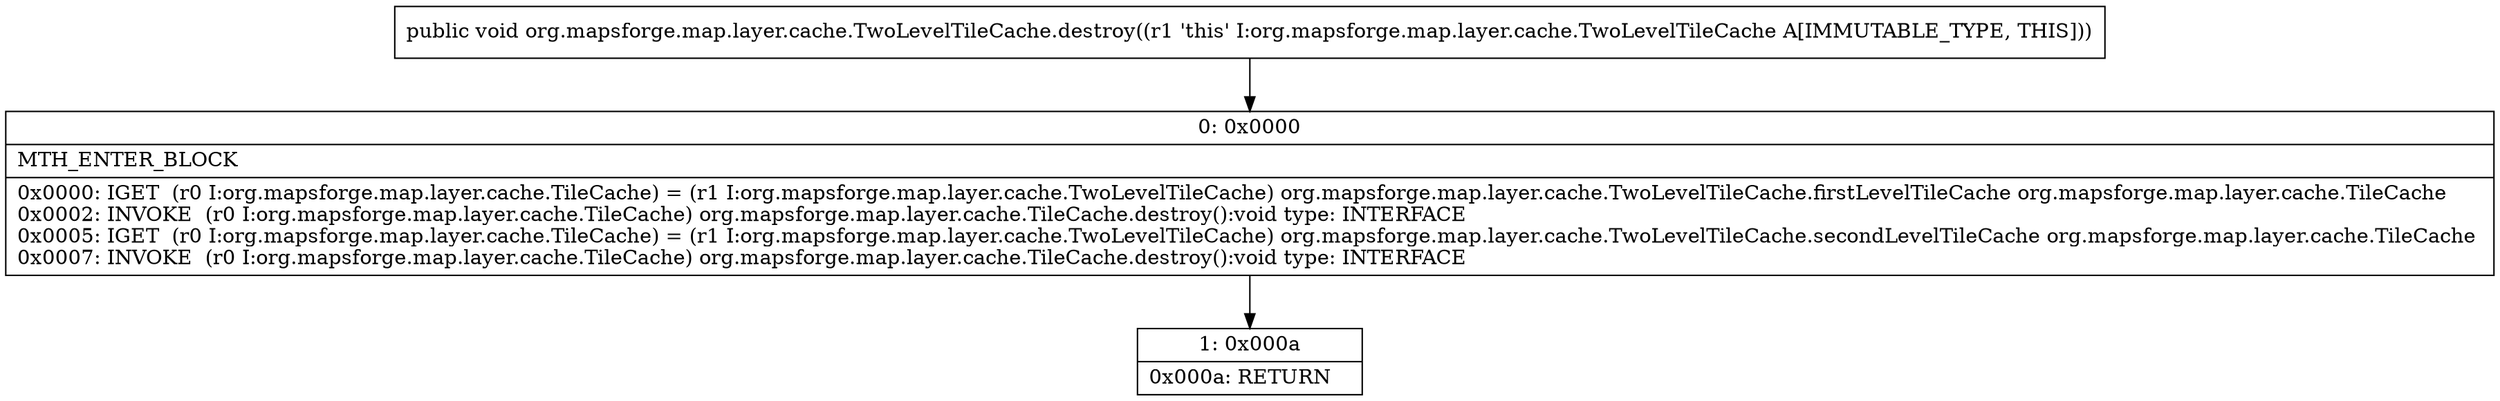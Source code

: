 digraph "CFG fororg.mapsforge.map.layer.cache.TwoLevelTileCache.destroy()V" {
Node_0 [shape=record,label="{0\:\ 0x0000|MTH_ENTER_BLOCK\l|0x0000: IGET  (r0 I:org.mapsforge.map.layer.cache.TileCache) = (r1 I:org.mapsforge.map.layer.cache.TwoLevelTileCache) org.mapsforge.map.layer.cache.TwoLevelTileCache.firstLevelTileCache org.mapsforge.map.layer.cache.TileCache \l0x0002: INVOKE  (r0 I:org.mapsforge.map.layer.cache.TileCache) org.mapsforge.map.layer.cache.TileCache.destroy():void type: INTERFACE \l0x0005: IGET  (r0 I:org.mapsforge.map.layer.cache.TileCache) = (r1 I:org.mapsforge.map.layer.cache.TwoLevelTileCache) org.mapsforge.map.layer.cache.TwoLevelTileCache.secondLevelTileCache org.mapsforge.map.layer.cache.TileCache \l0x0007: INVOKE  (r0 I:org.mapsforge.map.layer.cache.TileCache) org.mapsforge.map.layer.cache.TileCache.destroy():void type: INTERFACE \l}"];
Node_1 [shape=record,label="{1\:\ 0x000a|0x000a: RETURN   \l}"];
MethodNode[shape=record,label="{public void org.mapsforge.map.layer.cache.TwoLevelTileCache.destroy((r1 'this' I:org.mapsforge.map.layer.cache.TwoLevelTileCache A[IMMUTABLE_TYPE, THIS])) }"];
MethodNode -> Node_0;
Node_0 -> Node_1;
}

